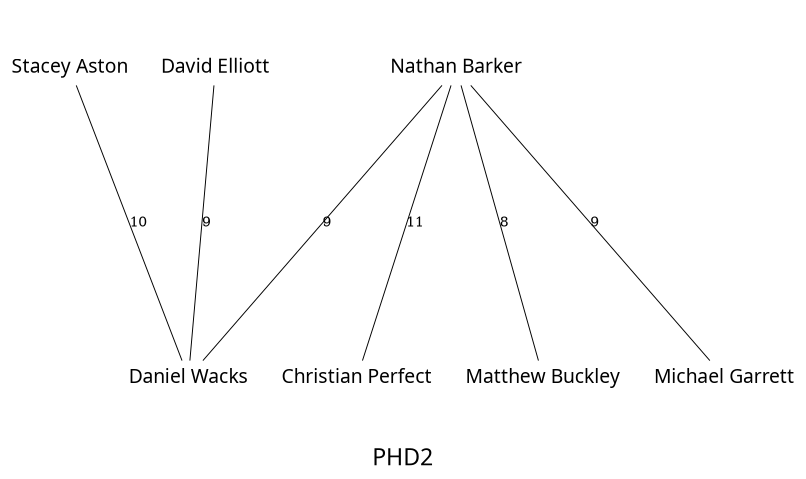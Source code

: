 graph PHD2 {
	ratio=0.55;fontname="Calibri";fontsize=24;label="PHD2";size="5.374,4.5";margin=0;

	node [shape=none,fontname="Calibri",fontsize=20];
	"Stacey Aston";
	"Nathan Barker";
	"Matthew Buckley";
	"David Elliott";
	"Michael Garrett";
	"Christian Perfect";
	"Daniel Wacks";

	"Nathan Barker" -- "Matthew Buckley" [len=1.200000,label=8];
	"Nathan Barker" -- "Michael Garrett" [len=1.350000,label=9];
	"Nathan Barker" -- "Daniel Wacks" [len=1.350000,label=9];
	"David Elliott" -- "Daniel Wacks" [len=1.350000,label=9];
	"Stacey Aston" -- "Daniel Wacks" [len=1.500000,label=10];
	"Nathan Barker" -- "Christian Perfect" [len=1.650000,label=11];
}
